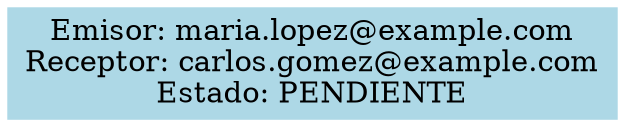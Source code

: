 digraph G {
  rankdir=LR;
  node [shape=box, style=filled, color=lightblue];
  node0 [label="Emisor: maria.lopez@example.com\nReceptor: carlos.gomez@example.com\nEstado: PENDIENTE"];
}
